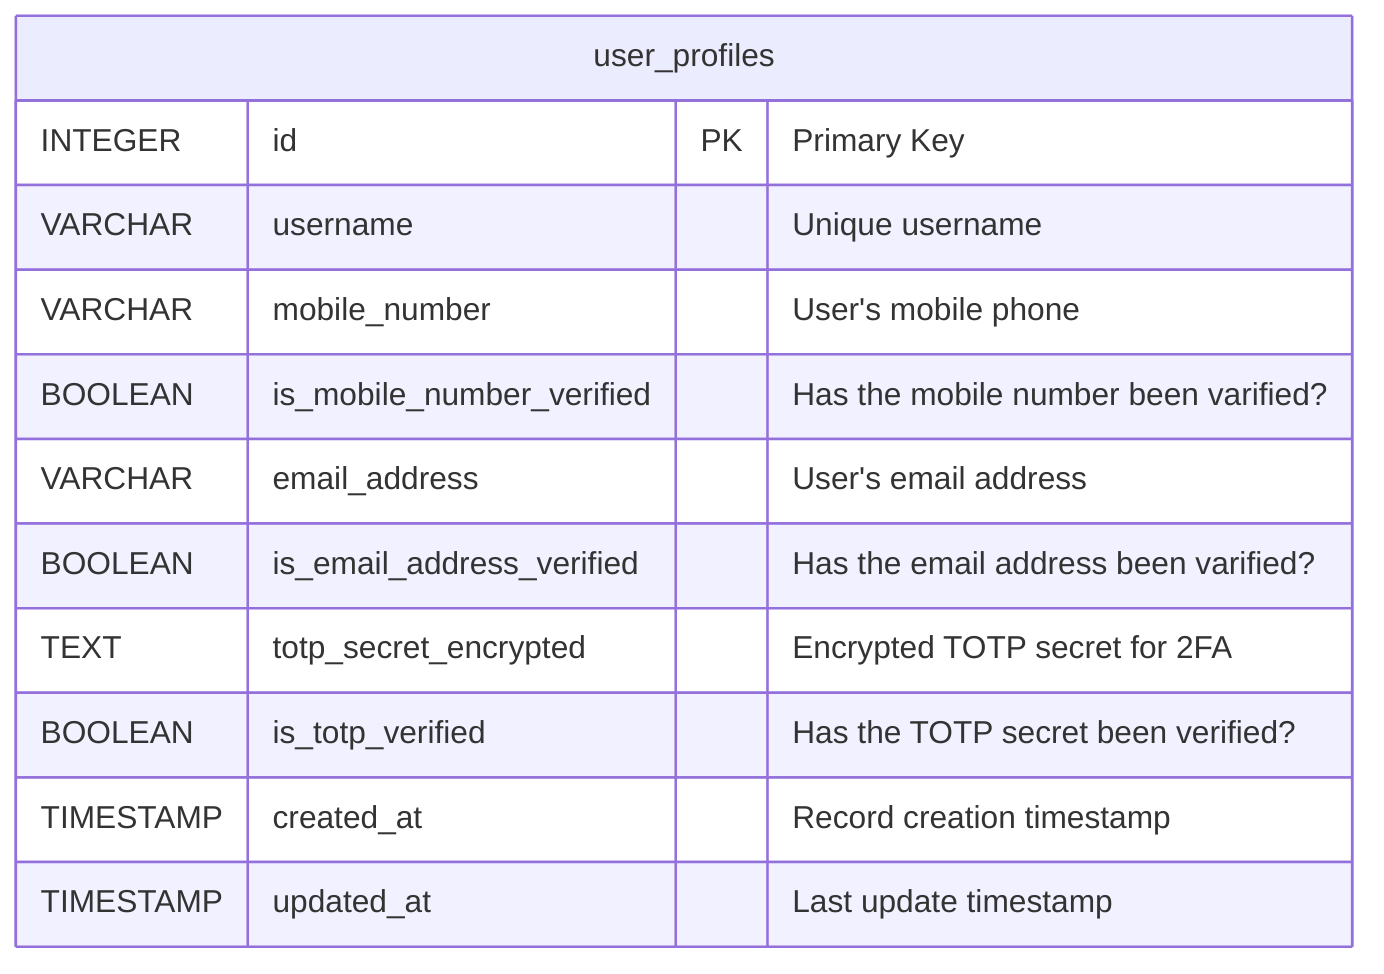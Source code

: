 erDiagram
    user_profiles {
        INTEGER id PK "Primary Key"
        VARCHAR username "Unique username"
        VARCHAR mobile_number "User's mobile phone"
        BOOLEAN is_mobile_number_verified "Has the mobile number been varified?"
        VARCHAR email_address "User's email address"
        BOOLEAN is_email_address_verified "Has the email address been varified?"
        TEXT totp_secret_encrypted "Encrypted TOTP secret for 2FA"
        BOOLEAN is_totp_verified "Has the TOTP secret been verified?"
        TIMESTAMP created_at "Record creation timestamp"
        TIMESTAMP updated_at "Last update timestamp"
    }